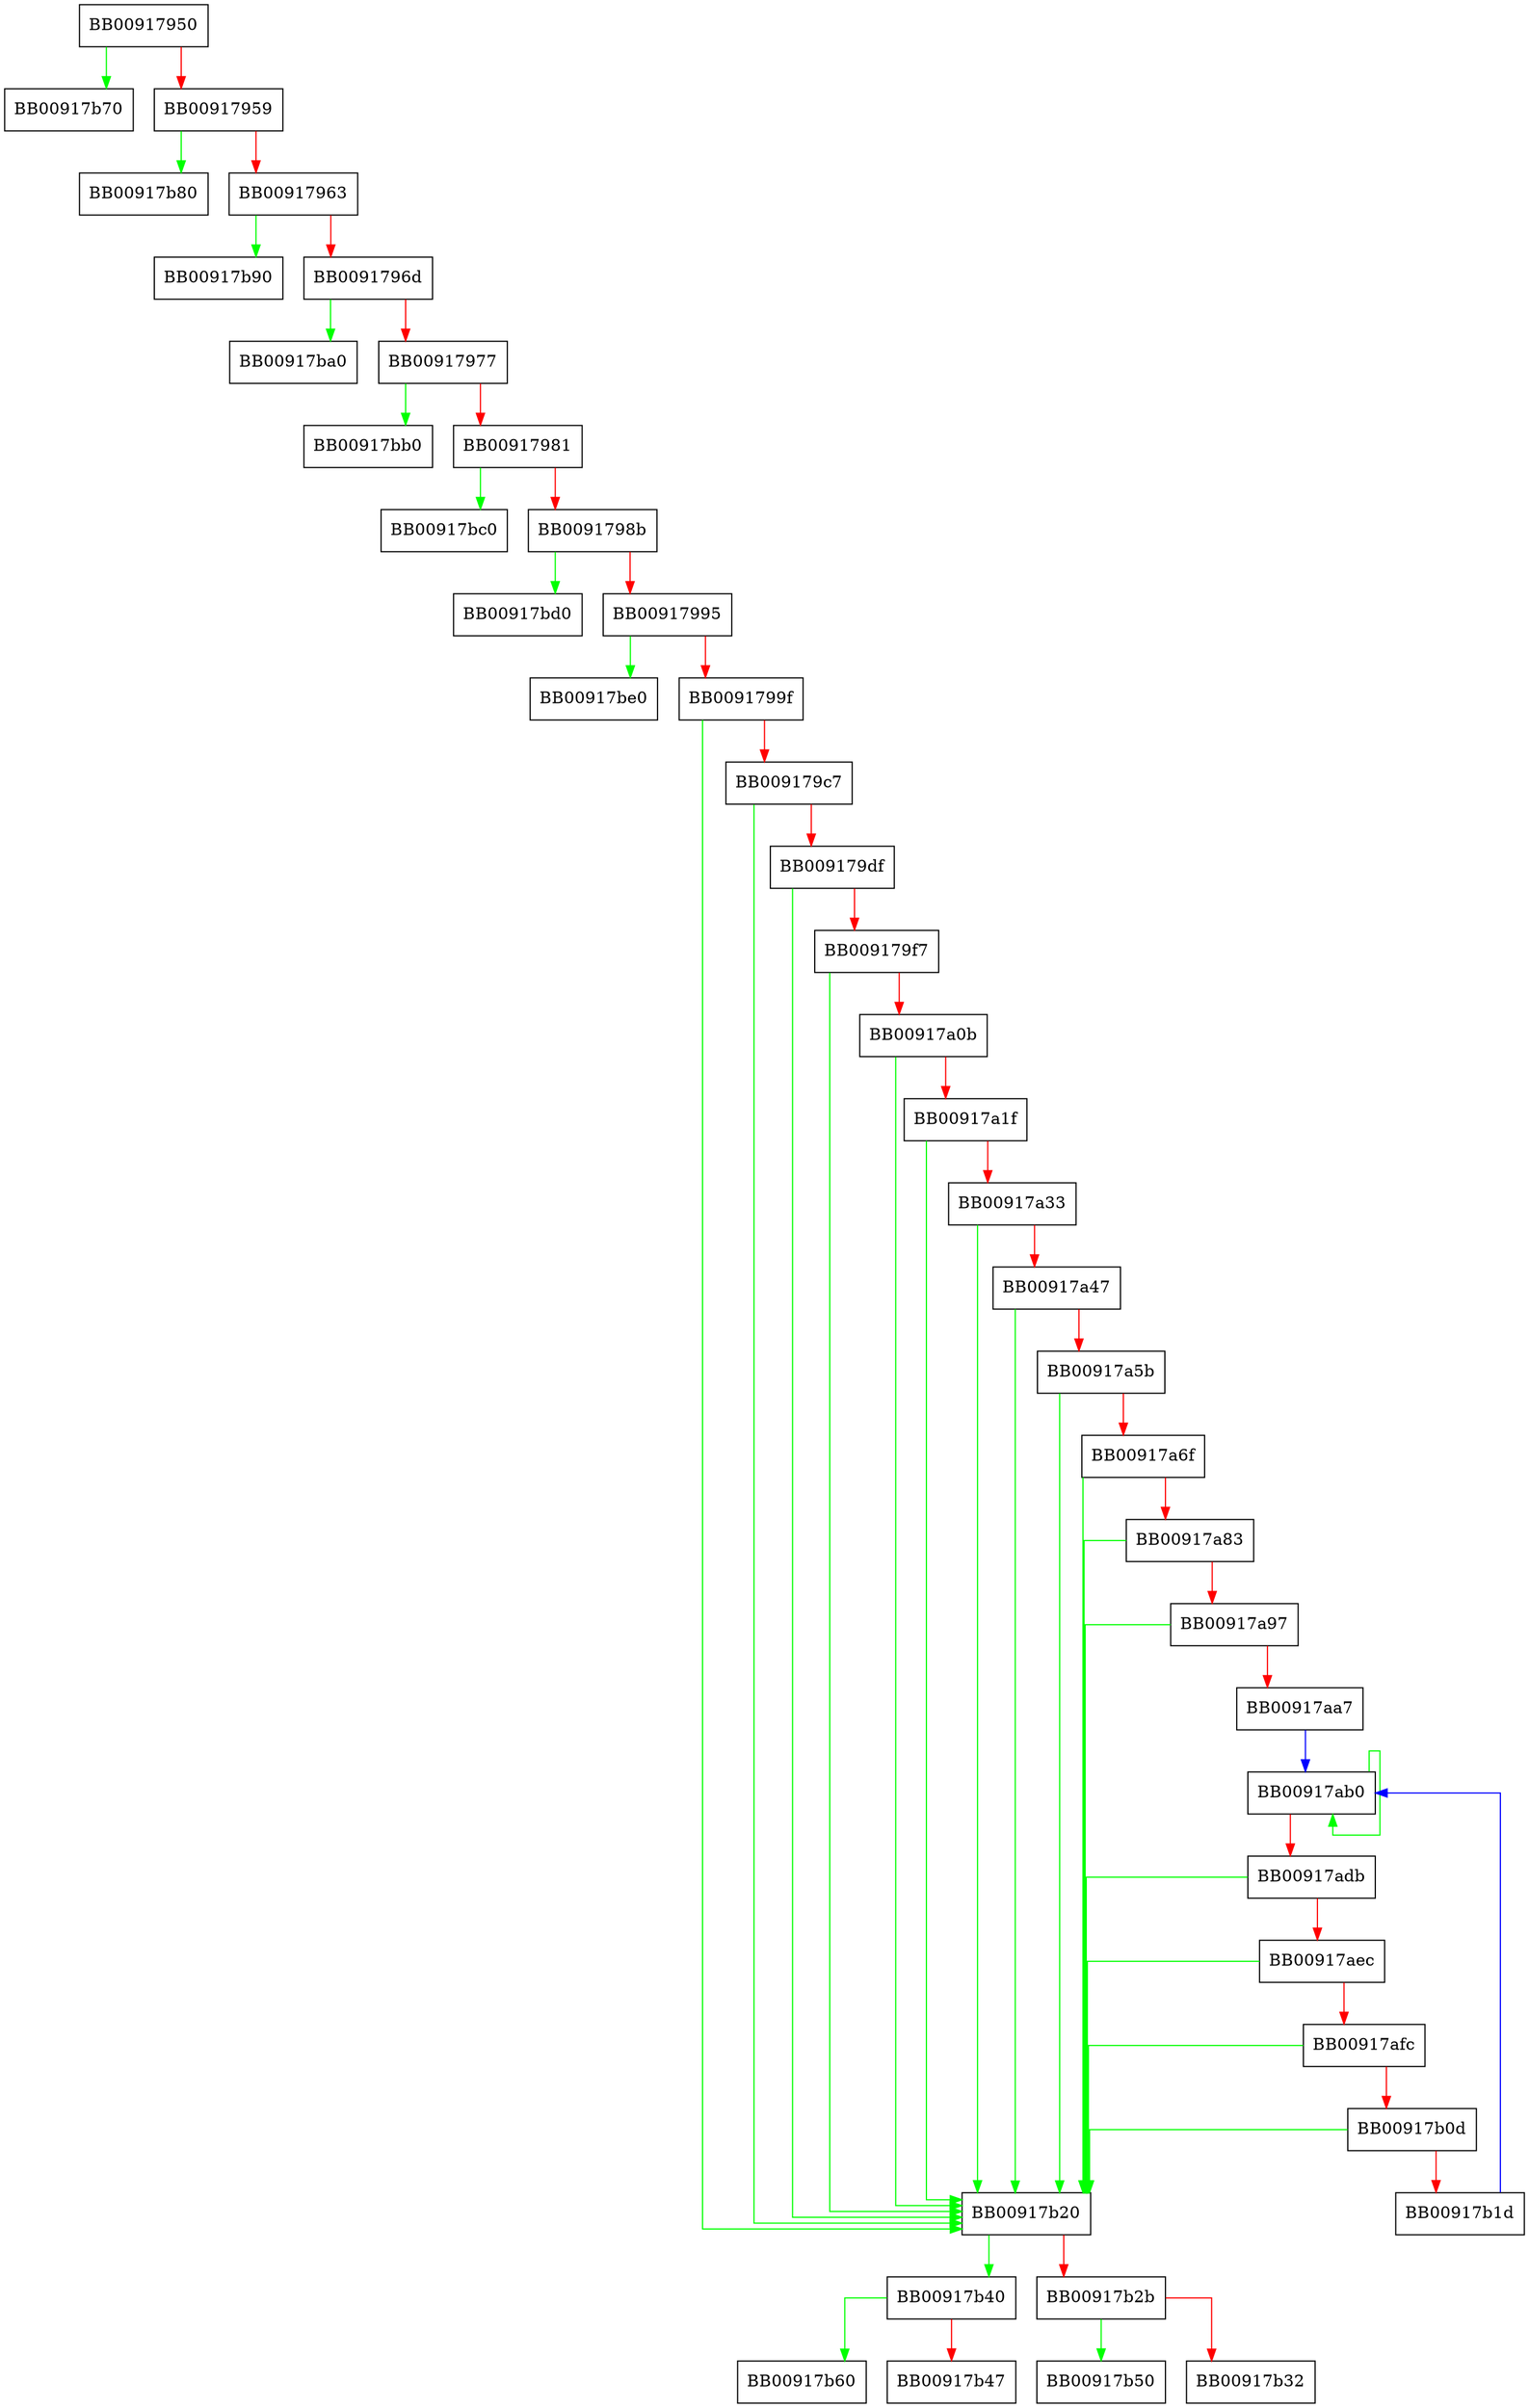 digraph __wcslen_sse2 {
  node [shape="box"];
  graph [splines=ortho];
  BB00917950 -> BB00917b70 [color="green"];
  BB00917950 -> BB00917959 [color="red"];
  BB00917959 -> BB00917b80 [color="green"];
  BB00917959 -> BB00917963 [color="red"];
  BB00917963 -> BB00917b90 [color="green"];
  BB00917963 -> BB0091796d [color="red"];
  BB0091796d -> BB00917ba0 [color="green"];
  BB0091796d -> BB00917977 [color="red"];
  BB00917977 -> BB00917bb0 [color="green"];
  BB00917977 -> BB00917981 [color="red"];
  BB00917981 -> BB00917bc0 [color="green"];
  BB00917981 -> BB0091798b [color="red"];
  BB0091798b -> BB00917bd0 [color="green"];
  BB0091798b -> BB00917995 [color="red"];
  BB00917995 -> BB00917be0 [color="green"];
  BB00917995 -> BB0091799f [color="red"];
  BB0091799f -> BB00917b20 [color="green"];
  BB0091799f -> BB009179c7 [color="red"];
  BB009179c7 -> BB00917b20 [color="green"];
  BB009179c7 -> BB009179df [color="red"];
  BB009179df -> BB00917b20 [color="green"];
  BB009179df -> BB009179f7 [color="red"];
  BB009179f7 -> BB00917b20 [color="green"];
  BB009179f7 -> BB00917a0b [color="red"];
  BB00917a0b -> BB00917b20 [color="green"];
  BB00917a0b -> BB00917a1f [color="red"];
  BB00917a1f -> BB00917b20 [color="green"];
  BB00917a1f -> BB00917a33 [color="red"];
  BB00917a33 -> BB00917b20 [color="green"];
  BB00917a33 -> BB00917a47 [color="red"];
  BB00917a47 -> BB00917b20 [color="green"];
  BB00917a47 -> BB00917a5b [color="red"];
  BB00917a5b -> BB00917b20 [color="green"];
  BB00917a5b -> BB00917a6f [color="red"];
  BB00917a6f -> BB00917b20 [color="green"];
  BB00917a6f -> BB00917a83 [color="red"];
  BB00917a83 -> BB00917b20 [color="green"];
  BB00917a83 -> BB00917a97 [color="red"];
  BB00917a97 -> BB00917b20 [color="green"];
  BB00917a97 -> BB00917aa7 [color="red"];
  BB00917aa7 -> BB00917ab0 [color="blue"];
  BB00917ab0 -> BB00917ab0 [color="green"];
  BB00917ab0 -> BB00917adb [color="red"];
  BB00917adb -> BB00917b20 [color="green"];
  BB00917adb -> BB00917aec [color="red"];
  BB00917aec -> BB00917b20 [color="green"];
  BB00917aec -> BB00917afc [color="red"];
  BB00917afc -> BB00917b20 [color="green"];
  BB00917afc -> BB00917b0d [color="red"];
  BB00917b0d -> BB00917b20 [color="green"];
  BB00917b0d -> BB00917b1d [color="red"];
  BB00917b1d -> BB00917ab0 [color="blue"];
  BB00917b20 -> BB00917b40 [color="green"];
  BB00917b20 -> BB00917b2b [color="red"];
  BB00917b2b -> BB00917b50 [color="green"];
  BB00917b2b -> BB00917b32 [color="red"];
  BB00917b40 -> BB00917b60 [color="green"];
  BB00917b40 -> BB00917b47 [color="red"];
}